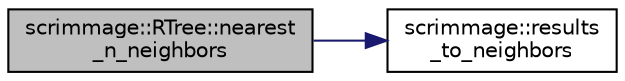 digraph "scrimmage::RTree::nearest_n_neighbors"
{
 // LATEX_PDF_SIZE
  edge [fontname="Helvetica",fontsize="10",labelfontname="Helvetica",labelfontsize="10"];
  node [fontname="Helvetica",fontsize="10",shape=record];
  rankdir="LR";
  Node1 [label="scrimmage::RTree::nearest\l_n_neighbors",height=0.2,width=0.4,color="black", fillcolor="grey75", style="filled", fontcolor="black",tooltip=" "];
  Node1 -> Node2 [color="midnightblue",fontsize="10",style="solid",fontname="Helvetica"];
  Node2 [label="scrimmage::results\l_to_neighbors",height=0.2,width=0.4,color="black", fillcolor="white", style="filled",URL="$namespacescrimmage.html#a2dc2f302707cae315a4acc7ea07b74ab",tooltip=" "];
}
